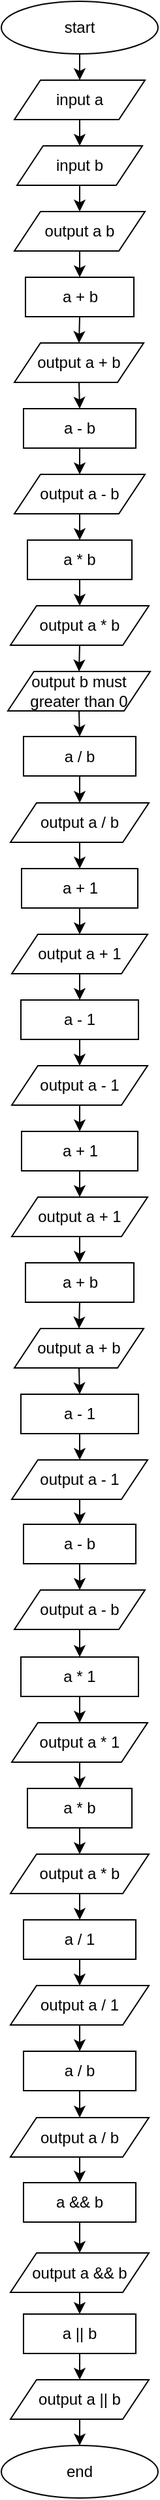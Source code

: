 <mxfile version="24.8.6">
  <diagram name="หน้า-1" id="ege9BfNgvFnYgofZR1U3">
    <mxGraphModel dx="1050" dy="530" grid="1" gridSize="10" guides="1" tooltips="1" connect="1" arrows="1" fold="1" page="1" pageScale="1" pageWidth="827" pageHeight="1169" math="0" shadow="0">
      <root>
        <mxCell id="0" />
        <mxCell id="1" parent="0" />
        <mxCell id="91UHBMwtn5Rns8a0Lb2g-41" style="edgeStyle=orthogonalEdgeStyle;rounded=0;orthogonalLoop=1;jettySize=auto;html=1;exitX=0.5;exitY=1;exitDx=0;exitDy=0;entryX=0.5;entryY=0;entryDx=0;entryDy=0;" edge="1" parent="1" source="91UHBMwtn5Rns8a0Lb2g-1" target="91UHBMwtn5Rns8a0Lb2g-2">
          <mxGeometry relative="1" as="geometry" />
        </mxCell>
        <mxCell id="91UHBMwtn5Rns8a0Lb2g-1" value="start" style="ellipse;whiteSpace=wrap;html=1;" vertex="1" parent="1">
          <mxGeometry x="354" y="10" width="120" height="40" as="geometry" />
        </mxCell>
        <mxCell id="91UHBMwtn5Rns8a0Lb2g-42" style="edgeStyle=orthogonalEdgeStyle;rounded=0;orthogonalLoop=1;jettySize=auto;html=1;exitX=0.5;exitY=1;exitDx=0;exitDy=0;entryX=0.5;entryY=0;entryDx=0;entryDy=0;" edge="1" parent="1" source="91UHBMwtn5Rns8a0Lb2g-2" target="91UHBMwtn5Rns8a0Lb2g-3">
          <mxGeometry relative="1" as="geometry" />
        </mxCell>
        <mxCell id="91UHBMwtn5Rns8a0Lb2g-2" value="input a" style="shape=parallelogram;perimeter=parallelogramPerimeter;whiteSpace=wrap;html=1;fixedSize=1;" vertex="1" parent="1">
          <mxGeometry x="364" y="70" width="100" height="30" as="geometry" />
        </mxCell>
        <mxCell id="91UHBMwtn5Rns8a0Lb2g-43" style="edgeStyle=orthogonalEdgeStyle;rounded=0;orthogonalLoop=1;jettySize=auto;html=1;exitX=0.5;exitY=1;exitDx=0;exitDy=0;entryX=0.5;entryY=0;entryDx=0;entryDy=0;" edge="1" parent="1" source="91UHBMwtn5Rns8a0Lb2g-3" target="91UHBMwtn5Rns8a0Lb2g-9">
          <mxGeometry relative="1" as="geometry" />
        </mxCell>
        <mxCell id="91UHBMwtn5Rns8a0Lb2g-3" value="input b" style="shape=parallelogram;perimeter=parallelogramPerimeter;whiteSpace=wrap;html=1;fixedSize=1;" vertex="1" parent="1">
          <mxGeometry x="366" y="120" width="96" height="30" as="geometry" />
        </mxCell>
        <mxCell id="91UHBMwtn5Rns8a0Lb2g-45" style="edgeStyle=orthogonalEdgeStyle;rounded=0;orthogonalLoop=1;jettySize=auto;html=1;exitX=0.5;exitY=1;exitDx=0;exitDy=0;entryX=0.5;entryY=0;entryDx=0;entryDy=0;" edge="1" parent="1" source="91UHBMwtn5Rns8a0Lb2g-4" target="91UHBMwtn5Rns8a0Lb2g-7">
          <mxGeometry relative="1" as="geometry" />
        </mxCell>
        <mxCell id="91UHBMwtn5Rns8a0Lb2g-4" value="a + b" style="rounded=0;whiteSpace=wrap;html=1;" vertex="1" parent="1">
          <mxGeometry x="372.5" y="220" width="83" height="30" as="geometry" />
        </mxCell>
        <mxCell id="91UHBMwtn5Rns8a0Lb2g-47" style="edgeStyle=orthogonalEdgeStyle;rounded=0;orthogonalLoop=1;jettySize=auto;html=1;exitX=0.5;exitY=1;exitDx=0;exitDy=0;entryX=0.5;entryY=0;entryDx=0;entryDy=0;" edge="1" parent="1" source="91UHBMwtn5Rns8a0Lb2g-5" target="91UHBMwtn5Rns8a0Lb2g-8">
          <mxGeometry relative="1" as="geometry" />
        </mxCell>
        <mxCell id="91UHBMwtn5Rns8a0Lb2g-5" value="a - b" style="rounded=0;whiteSpace=wrap;html=1;" vertex="1" parent="1">
          <mxGeometry x="371" y="320" width="86" height="30" as="geometry" />
        </mxCell>
        <mxCell id="91UHBMwtn5Rns8a0Lb2g-46" style="edgeStyle=orthogonalEdgeStyle;rounded=0;orthogonalLoop=1;jettySize=auto;html=1;exitX=0.5;exitY=1;exitDx=0;exitDy=0;entryX=0.5;entryY=0;entryDx=0;entryDy=0;" edge="1" parent="1" source="91UHBMwtn5Rns8a0Lb2g-7" target="91UHBMwtn5Rns8a0Lb2g-5">
          <mxGeometry relative="1" as="geometry" />
        </mxCell>
        <mxCell id="91UHBMwtn5Rns8a0Lb2g-7" value="output a + b" style="shape=parallelogram;perimeter=parallelogramPerimeter;whiteSpace=wrap;html=1;fixedSize=1;" vertex="1" parent="1">
          <mxGeometry x="364" y="270" width="99" height="30" as="geometry" />
        </mxCell>
        <mxCell id="91UHBMwtn5Rns8a0Lb2g-48" style="edgeStyle=orthogonalEdgeStyle;rounded=0;orthogonalLoop=1;jettySize=auto;html=1;exitX=0.5;exitY=1;exitDx=0;exitDy=0;entryX=0.5;entryY=0;entryDx=0;entryDy=0;" edge="1" parent="1" source="91UHBMwtn5Rns8a0Lb2g-8" target="91UHBMwtn5Rns8a0Lb2g-10">
          <mxGeometry relative="1" as="geometry" />
        </mxCell>
        <mxCell id="91UHBMwtn5Rns8a0Lb2g-8" value="output a - b" style="shape=parallelogram;perimeter=parallelogramPerimeter;whiteSpace=wrap;html=1;fixedSize=1;" vertex="1" parent="1">
          <mxGeometry x="364" y="370" width="100" height="30" as="geometry" />
        </mxCell>
        <mxCell id="91UHBMwtn5Rns8a0Lb2g-44" style="edgeStyle=orthogonalEdgeStyle;rounded=0;orthogonalLoop=1;jettySize=auto;html=1;exitX=0.5;exitY=1;exitDx=0;exitDy=0;entryX=0.5;entryY=0;entryDx=0;entryDy=0;" edge="1" parent="1" source="91UHBMwtn5Rns8a0Lb2g-9" target="91UHBMwtn5Rns8a0Lb2g-4">
          <mxGeometry relative="1" as="geometry" />
        </mxCell>
        <mxCell id="91UHBMwtn5Rns8a0Lb2g-9" value="output a b" style="shape=parallelogram;perimeter=parallelogramPerimeter;whiteSpace=wrap;html=1;fixedSize=1;" vertex="1" parent="1">
          <mxGeometry x="364" y="170" width="100" height="30" as="geometry" />
        </mxCell>
        <mxCell id="91UHBMwtn5Rns8a0Lb2g-49" style="edgeStyle=orthogonalEdgeStyle;rounded=0;orthogonalLoop=1;jettySize=auto;html=1;exitX=0.5;exitY=1;exitDx=0;exitDy=0;entryX=0.5;entryY=0;entryDx=0;entryDy=0;" edge="1" parent="1" source="91UHBMwtn5Rns8a0Lb2g-10" target="91UHBMwtn5Rns8a0Lb2g-11">
          <mxGeometry relative="1" as="geometry" />
        </mxCell>
        <mxCell id="91UHBMwtn5Rns8a0Lb2g-10" value="a * b" style="rounded=0;whiteSpace=wrap;html=1;" vertex="1" parent="1">
          <mxGeometry x="374" y="420" width="80" height="30" as="geometry" />
        </mxCell>
        <mxCell id="91UHBMwtn5Rns8a0Lb2g-50" style="edgeStyle=orthogonalEdgeStyle;rounded=0;orthogonalLoop=1;jettySize=auto;html=1;exitX=0.5;exitY=1;exitDx=0;exitDy=0;entryX=0.5;entryY=0;entryDx=0;entryDy=0;" edge="1" parent="1" source="91UHBMwtn5Rns8a0Lb2g-11" target="91UHBMwtn5Rns8a0Lb2g-12">
          <mxGeometry relative="1" as="geometry" />
        </mxCell>
        <mxCell id="91UHBMwtn5Rns8a0Lb2g-11" value="output a * b" style="shape=parallelogram;perimeter=parallelogramPerimeter;whiteSpace=wrap;html=1;fixedSize=1;" vertex="1" parent="1">
          <mxGeometry x="361" y="470" width="106" height="30" as="geometry" />
        </mxCell>
        <mxCell id="91UHBMwtn5Rns8a0Lb2g-52" style="edgeStyle=orthogonalEdgeStyle;rounded=0;orthogonalLoop=1;jettySize=auto;html=1;exitX=0.5;exitY=1;exitDx=0;exitDy=0;entryX=0.5;entryY=0;entryDx=0;entryDy=0;" edge="1" parent="1" source="91UHBMwtn5Rns8a0Lb2g-12" target="91UHBMwtn5Rns8a0Lb2g-13">
          <mxGeometry relative="1" as="geometry" />
        </mxCell>
        <mxCell id="91UHBMwtn5Rns8a0Lb2g-12" value="output b must greater than 0" style="shape=parallelogram;perimeter=parallelogramPerimeter;whiteSpace=wrap;html=1;fixedSize=1;" vertex="1" parent="1">
          <mxGeometry x="359" y="520" width="109" height="30" as="geometry" />
        </mxCell>
        <mxCell id="91UHBMwtn5Rns8a0Lb2g-53" style="edgeStyle=orthogonalEdgeStyle;rounded=0;orthogonalLoop=1;jettySize=auto;html=1;exitX=0.5;exitY=1;exitDx=0;exitDy=0;entryX=0.5;entryY=0;entryDx=0;entryDy=0;" edge="1" parent="1" source="91UHBMwtn5Rns8a0Lb2g-13" target="91UHBMwtn5Rns8a0Lb2g-14">
          <mxGeometry relative="1" as="geometry" />
        </mxCell>
        <mxCell id="91UHBMwtn5Rns8a0Lb2g-13" value="a / b" style="rounded=0;whiteSpace=wrap;html=1;" vertex="1" parent="1">
          <mxGeometry x="371" y="569.5" width="86" height="30" as="geometry" />
        </mxCell>
        <mxCell id="91UHBMwtn5Rns8a0Lb2g-54" style="edgeStyle=orthogonalEdgeStyle;rounded=0;orthogonalLoop=1;jettySize=auto;html=1;exitX=0.5;exitY=1;exitDx=0;exitDy=0;entryX=0.5;entryY=0;entryDx=0;entryDy=0;" edge="1" parent="1" source="91UHBMwtn5Rns8a0Lb2g-14" target="91UHBMwtn5Rns8a0Lb2g-15">
          <mxGeometry relative="1" as="geometry" />
        </mxCell>
        <mxCell id="91UHBMwtn5Rns8a0Lb2g-14" value="output a / b" style="shape=parallelogram;perimeter=parallelogramPerimeter;whiteSpace=wrap;html=1;fixedSize=1;" vertex="1" parent="1">
          <mxGeometry x="361" y="620" width="106" height="30" as="geometry" />
        </mxCell>
        <mxCell id="91UHBMwtn5Rns8a0Lb2g-55" style="edgeStyle=orthogonalEdgeStyle;rounded=0;orthogonalLoop=1;jettySize=auto;html=1;exitX=0.5;exitY=1;exitDx=0;exitDy=0;entryX=0.5;entryY=0;entryDx=0;entryDy=0;" edge="1" parent="1" source="91UHBMwtn5Rns8a0Lb2g-15" target="91UHBMwtn5Rns8a0Lb2g-16">
          <mxGeometry relative="1" as="geometry" />
        </mxCell>
        <mxCell id="91UHBMwtn5Rns8a0Lb2g-15" value="a + 1" style="rounded=0;whiteSpace=wrap;html=1;" vertex="1" parent="1">
          <mxGeometry x="369.5" y="670" width="89" height="30" as="geometry" />
        </mxCell>
        <mxCell id="91UHBMwtn5Rns8a0Lb2g-56" style="edgeStyle=orthogonalEdgeStyle;rounded=0;orthogonalLoop=1;jettySize=auto;html=1;exitX=0.5;exitY=1;exitDx=0;exitDy=0;entryX=0.5;entryY=0;entryDx=0;entryDy=0;" edge="1" parent="1" source="91UHBMwtn5Rns8a0Lb2g-16" target="91UHBMwtn5Rns8a0Lb2g-17">
          <mxGeometry relative="1" as="geometry" />
        </mxCell>
        <mxCell id="91UHBMwtn5Rns8a0Lb2g-16" value="output a + 1" style="shape=parallelogram;perimeter=parallelogramPerimeter;whiteSpace=wrap;html=1;fixedSize=1;" vertex="1" parent="1">
          <mxGeometry x="362" y="720" width="104" height="30" as="geometry" />
        </mxCell>
        <mxCell id="91UHBMwtn5Rns8a0Lb2g-57" style="edgeStyle=orthogonalEdgeStyle;rounded=0;orthogonalLoop=1;jettySize=auto;html=1;exitX=0.5;exitY=1;exitDx=0;exitDy=0;entryX=0.5;entryY=0;entryDx=0;entryDy=0;" edge="1" parent="1" source="91UHBMwtn5Rns8a0Lb2g-17" target="91UHBMwtn5Rns8a0Lb2g-18">
          <mxGeometry relative="1" as="geometry" />
        </mxCell>
        <mxCell id="91UHBMwtn5Rns8a0Lb2g-17" value="a - 1" style="rounded=0;whiteSpace=wrap;html=1;" vertex="1" parent="1">
          <mxGeometry x="369" y="770" width="90" height="30" as="geometry" />
        </mxCell>
        <mxCell id="91UHBMwtn5Rns8a0Lb2g-58" style="edgeStyle=orthogonalEdgeStyle;rounded=0;orthogonalLoop=1;jettySize=auto;html=1;exitX=0.5;exitY=1;exitDx=0;exitDy=0;entryX=0.5;entryY=0;entryDx=0;entryDy=0;" edge="1" parent="1" source="91UHBMwtn5Rns8a0Lb2g-18" target="91UHBMwtn5Rns8a0Lb2g-19">
          <mxGeometry relative="1" as="geometry" />
        </mxCell>
        <mxCell id="91UHBMwtn5Rns8a0Lb2g-18" value="output a - 1" style="shape=parallelogram;perimeter=parallelogramPerimeter;whiteSpace=wrap;html=1;fixedSize=1;" vertex="1" parent="1">
          <mxGeometry x="362" y="820" width="104" height="30" as="geometry" />
        </mxCell>
        <mxCell id="91UHBMwtn5Rns8a0Lb2g-59" style="edgeStyle=orthogonalEdgeStyle;rounded=0;orthogonalLoop=1;jettySize=auto;html=1;exitX=0.5;exitY=1;exitDx=0;exitDy=0;entryX=0.5;entryY=0;entryDx=0;entryDy=0;" edge="1" parent="1" source="91UHBMwtn5Rns8a0Lb2g-19" target="91UHBMwtn5Rns8a0Lb2g-20">
          <mxGeometry relative="1" as="geometry" />
        </mxCell>
        <mxCell id="91UHBMwtn5Rns8a0Lb2g-19" value="a + 1" style="rounded=0;whiteSpace=wrap;html=1;" vertex="1" parent="1">
          <mxGeometry x="369.5" y="870" width="89" height="30" as="geometry" />
        </mxCell>
        <mxCell id="91UHBMwtn5Rns8a0Lb2g-60" style="edgeStyle=orthogonalEdgeStyle;rounded=0;orthogonalLoop=1;jettySize=auto;html=1;exitX=0.5;exitY=1;exitDx=0;exitDy=0;entryX=0.5;entryY=0;entryDx=0;entryDy=0;" edge="1" parent="1" source="91UHBMwtn5Rns8a0Lb2g-20" target="91UHBMwtn5Rns8a0Lb2g-22">
          <mxGeometry relative="1" as="geometry" />
        </mxCell>
        <mxCell id="91UHBMwtn5Rns8a0Lb2g-20" value="output a + 1" style="shape=parallelogram;perimeter=parallelogramPerimeter;whiteSpace=wrap;html=1;fixedSize=1;" vertex="1" parent="1">
          <mxGeometry x="362" y="920" width="104" height="30" as="geometry" />
        </mxCell>
        <mxCell id="91UHBMwtn5Rns8a0Lb2g-61" style="edgeStyle=orthogonalEdgeStyle;rounded=0;orthogonalLoop=1;jettySize=auto;html=1;exitX=0.5;exitY=1;exitDx=0;exitDy=0;entryX=0.5;entryY=0;entryDx=0;entryDy=0;" edge="1" parent="1" source="91UHBMwtn5Rns8a0Lb2g-22" target="91UHBMwtn5Rns8a0Lb2g-23">
          <mxGeometry relative="1" as="geometry" />
        </mxCell>
        <mxCell id="91UHBMwtn5Rns8a0Lb2g-22" value="a + b" style="rounded=0;whiteSpace=wrap;html=1;" vertex="1" parent="1">
          <mxGeometry x="372.5" y="970" width="83" height="30" as="geometry" />
        </mxCell>
        <mxCell id="91UHBMwtn5Rns8a0Lb2g-62" style="edgeStyle=orthogonalEdgeStyle;rounded=0;orthogonalLoop=1;jettySize=auto;html=1;exitX=0.5;exitY=1;exitDx=0;exitDy=0;entryX=0.5;entryY=0;entryDx=0;entryDy=0;" edge="1" parent="1" source="91UHBMwtn5Rns8a0Lb2g-23" target="91UHBMwtn5Rns8a0Lb2g-24">
          <mxGeometry relative="1" as="geometry" />
        </mxCell>
        <mxCell id="91UHBMwtn5Rns8a0Lb2g-23" value="output a + b" style="shape=parallelogram;perimeter=parallelogramPerimeter;whiteSpace=wrap;html=1;fixedSize=1;" vertex="1" parent="1">
          <mxGeometry x="364" y="1020" width="99" height="30" as="geometry" />
        </mxCell>
        <mxCell id="91UHBMwtn5Rns8a0Lb2g-63" style="edgeStyle=orthogonalEdgeStyle;rounded=0;orthogonalLoop=1;jettySize=auto;html=1;exitX=0.5;exitY=1;exitDx=0;exitDy=0;entryX=0.5;entryY=0;entryDx=0;entryDy=0;" edge="1" parent="1" source="91UHBMwtn5Rns8a0Lb2g-24" target="91UHBMwtn5Rns8a0Lb2g-25">
          <mxGeometry relative="1" as="geometry" />
        </mxCell>
        <mxCell id="91UHBMwtn5Rns8a0Lb2g-24" value="a - 1" style="rounded=0;whiteSpace=wrap;html=1;" vertex="1" parent="1">
          <mxGeometry x="369" y="1070" width="90" height="30" as="geometry" />
        </mxCell>
        <mxCell id="91UHBMwtn5Rns8a0Lb2g-64" style="edgeStyle=orthogonalEdgeStyle;rounded=0;orthogonalLoop=1;jettySize=auto;html=1;exitX=0.5;exitY=1;exitDx=0;exitDy=0;entryX=0.5;entryY=0;entryDx=0;entryDy=0;" edge="1" parent="1" source="91UHBMwtn5Rns8a0Lb2g-25" target="91UHBMwtn5Rns8a0Lb2g-26">
          <mxGeometry relative="1" as="geometry" />
        </mxCell>
        <mxCell id="91UHBMwtn5Rns8a0Lb2g-25" value="output a - 1" style="shape=parallelogram;perimeter=parallelogramPerimeter;whiteSpace=wrap;html=1;fixedSize=1;" vertex="1" parent="1">
          <mxGeometry x="362" y="1120" width="104" height="30" as="geometry" />
        </mxCell>
        <mxCell id="91UHBMwtn5Rns8a0Lb2g-65" style="edgeStyle=orthogonalEdgeStyle;rounded=0;orthogonalLoop=1;jettySize=auto;html=1;exitX=0.5;exitY=1;exitDx=0;exitDy=0;entryX=0.5;entryY=0;entryDx=0;entryDy=0;" edge="1" parent="1" source="91UHBMwtn5Rns8a0Lb2g-26" target="91UHBMwtn5Rns8a0Lb2g-27">
          <mxGeometry relative="1" as="geometry" />
        </mxCell>
        <mxCell id="91UHBMwtn5Rns8a0Lb2g-26" value="a - b" style="rounded=0;whiteSpace=wrap;html=1;" vertex="1" parent="1">
          <mxGeometry x="371" y="1169" width="86" height="30" as="geometry" />
        </mxCell>
        <mxCell id="91UHBMwtn5Rns8a0Lb2g-66" style="edgeStyle=orthogonalEdgeStyle;rounded=0;orthogonalLoop=1;jettySize=auto;html=1;exitX=0.5;exitY=1;exitDx=0;exitDy=0;entryX=0.5;entryY=0;entryDx=0;entryDy=0;" edge="1" parent="1" source="91UHBMwtn5Rns8a0Lb2g-27" target="91UHBMwtn5Rns8a0Lb2g-28">
          <mxGeometry relative="1" as="geometry" />
        </mxCell>
        <mxCell id="91UHBMwtn5Rns8a0Lb2g-27" value="output a - b" style="shape=parallelogram;perimeter=parallelogramPerimeter;whiteSpace=wrap;html=1;fixedSize=1;" vertex="1" parent="1">
          <mxGeometry x="364" y="1219" width="100" height="30" as="geometry" />
        </mxCell>
        <mxCell id="91UHBMwtn5Rns8a0Lb2g-67" style="edgeStyle=orthogonalEdgeStyle;rounded=0;orthogonalLoop=1;jettySize=auto;html=1;exitX=0.5;exitY=1;exitDx=0;exitDy=0;entryX=0.5;entryY=0;entryDx=0;entryDy=0;" edge="1" parent="1" source="91UHBMwtn5Rns8a0Lb2g-28" target="91UHBMwtn5Rns8a0Lb2g-29">
          <mxGeometry relative="1" as="geometry" />
        </mxCell>
        <mxCell id="91UHBMwtn5Rns8a0Lb2g-28" value="a * 1" style="rounded=0;whiteSpace=wrap;html=1;" vertex="1" parent="1">
          <mxGeometry x="369" y="1270" width="90" height="30" as="geometry" />
        </mxCell>
        <mxCell id="91UHBMwtn5Rns8a0Lb2g-68" style="edgeStyle=orthogonalEdgeStyle;rounded=0;orthogonalLoop=1;jettySize=auto;html=1;exitX=0.5;exitY=1;exitDx=0;exitDy=0;entryX=0.5;entryY=0;entryDx=0;entryDy=0;" edge="1" parent="1" source="91UHBMwtn5Rns8a0Lb2g-29" target="91UHBMwtn5Rns8a0Lb2g-30">
          <mxGeometry relative="1" as="geometry" />
        </mxCell>
        <mxCell id="91UHBMwtn5Rns8a0Lb2g-29" value="output a * 1" style="shape=parallelogram;perimeter=parallelogramPerimeter;whiteSpace=wrap;html=1;fixedSize=1;" vertex="1" parent="1">
          <mxGeometry x="362" y="1320" width="104" height="30" as="geometry" />
        </mxCell>
        <mxCell id="91UHBMwtn5Rns8a0Lb2g-69" style="edgeStyle=orthogonalEdgeStyle;rounded=0;orthogonalLoop=1;jettySize=auto;html=1;exitX=0.5;exitY=1;exitDx=0;exitDy=0;entryX=0.5;entryY=0;entryDx=0;entryDy=0;" edge="1" parent="1" source="91UHBMwtn5Rns8a0Lb2g-30" target="91UHBMwtn5Rns8a0Lb2g-31">
          <mxGeometry relative="1" as="geometry" />
        </mxCell>
        <mxCell id="91UHBMwtn5Rns8a0Lb2g-30" value="a * b" style="rounded=0;whiteSpace=wrap;html=1;" vertex="1" parent="1">
          <mxGeometry x="374" y="1370" width="80" height="30" as="geometry" />
        </mxCell>
        <mxCell id="91UHBMwtn5Rns8a0Lb2g-70" style="edgeStyle=orthogonalEdgeStyle;rounded=0;orthogonalLoop=1;jettySize=auto;html=1;exitX=0.5;exitY=1;exitDx=0;exitDy=0;entryX=0.5;entryY=0;entryDx=0;entryDy=0;" edge="1" parent="1" source="91UHBMwtn5Rns8a0Lb2g-31" target="91UHBMwtn5Rns8a0Lb2g-32">
          <mxGeometry relative="1" as="geometry" />
        </mxCell>
        <mxCell id="91UHBMwtn5Rns8a0Lb2g-31" value="output a * b" style="shape=parallelogram;perimeter=parallelogramPerimeter;whiteSpace=wrap;html=1;fixedSize=1;" vertex="1" parent="1">
          <mxGeometry x="361" y="1420" width="106" height="30" as="geometry" />
        </mxCell>
        <mxCell id="91UHBMwtn5Rns8a0Lb2g-71" style="edgeStyle=orthogonalEdgeStyle;rounded=0;orthogonalLoop=1;jettySize=auto;html=1;exitX=0.5;exitY=1;exitDx=0;exitDy=0;entryX=0.5;entryY=0;entryDx=0;entryDy=0;" edge="1" parent="1" source="91UHBMwtn5Rns8a0Lb2g-32" target="91UHBMwtn5Rns8a0Lb2g-33">
          <mxGeometry relative="1" as="geometry" />
        </mxCell>
        <mxCell id="91UHBMwtn5Rns8a0Lb2g-32" value="a / 1" style="rounded=0;whiteSpace=wrap;html=1;" vertex="1" parent="1">
          <mxGeometry x="371" y="1470" width="86" height="30" as="geometry" />
        </mxCell>
        <mxCell id="91UHBMwtn5Rns8a0Lb2g-72" style="edgeStyle=orthogonalEdgeStyle;rounded=0;orthogonalLoop=1;jettySize=auto;html=1;exitX=0.5;exitY=1;exitDx=0;exitDy=0;entryX=0.5;entryY=0;entryDx=0;entryDy=0;" edge="1" parent="1" source="91UHBMwtn5Rns8a0Lb2g-33" target="91UHBMwtn5Rns8a0Lb2g-34">
          <mxGeometry relative="1" as="geometry" />
        </mxCell>
        <mxCell id="91UHBMwtn5Rns8a0Lb2g-33" value="output a / 1" style="shape=parallelogram;perimeter=parallelogramPerimeter;whiteSpace=wrap;html=1;fixedSize=1;" vertex="1" parent="1">
          <mxGeometry x="361" y="1520" width="106" height="30" as="geometry" />
        </mxCell>
        <mxCell id="91UHBMwtn5Rns8a0Lb2g-75" style="edgeStyle=orthogonalEdgeStyle;rounded=0;orthogonalLoop=1;jettySize=auto;html=1;exitX=0.5;exitY=1;exitDx=0;exitDy=0;entryX=0.5;entryY=0;entryDx=0;entryDy=0;" edge="1" parent="1" source="91UHBMwtn5Rns8a0Lb2g-34" target="91UHBMwtn5Rns8a0Lb2g-35">
          <mxGeometry relative="1" as="geometry" />
        </mxCell>
        <mxCell id="91UHBMwtn5Rns8a0Lb2g-34" value="a / b" style="rounded=0;whiteSpace=wrap;html=1;" vertex="1" parent="1">
          <mxGeometry x="371" y="1570" width="86" height="30" as="geometry" />
        </mxCell>
        <mxCell id="91UHBMwtn5Rns8a0Lb2g-76" style="edgeStyle=orthogonalEdgeStyle;rounded=0;orthogonalLoop=1;jettySize=auto;html=1;exitX=0.5;exitY=1;exitDx=0;exitDy=0;entryX=0.5;entryY=0;entryDx=0;entryDy=0;" edge="1" parent="1" source="91UHBMwtn5Rns8a0Lb2g-35" target="91UHBMwtn5Rns8a0Lb2g-36">
          <mxGeometry relative="1" as="geometry" />
        </mxCell>
        <mxCell id="91UHBMwtn5Rns8a0Lb2g-35" value="output a / b" style="shape=parallelogram;perimeter=parallelogramPerimeter;whiteSpace=wrap;html=1;fixedSize=1;" vertex="1" parent="1">
          <mxGeometry x="361" y="1620.5" width="106" height="30" as="geometry" />
        </mxCell>
        <mxCell id="91UHBMwtn5Rns8a0Lb2g-77" style="edgeStyle=orthogonalEdgeStyle;rounded=0;orthogonalLoop=1;jettySize=auto;html=1;exitX=0.5;exitY=1;exitDx=0;exitDy=0;entryX=0.5;entryY=0;entryDx=0;entryDy=0;" edge="1" parent="1" source="91UHBMwtn5Rns8a0Lb2g-36" target="91UHBMwtn5Rns8a0Lb2g-37">
          <mxGeometry relative="1" as="geometry" />
        </mxCell>
        <mxCell id="91UHBMwtn5Rns8a0Lb2g-36" value="a &amp;amp;&amp;amp; b" style="rounded=0;whiteSpace=wrap;html=1;" vertex="1" parent="1">
          <mxGeometry x="371" y="1670" width="86" height="30" as="geometry" />
        </mxCell>
        <mxCell id="91UHBMwtn5Rns8a0Lb2g-78" style="edgeStyle=orthogonalEdgeStyle;rounded=0;orthogonalLoop=1;jettySize=auto;html=1;exitX=0.5;exitY=1;exitDx=0;exitDy=0;entryX=0.5;entryY=0;entryDx=0;entryDy=0;" edge="1" parent="1" source="91UHBMwtn5Rns8a0Lb2g-37" target="91UHBMwtn5Rns8a0Lb2g-38">
          <mxGeometry relative="1" as="geometry" />
        </mxCell>
        <mxCell id="91UHBMwtn5Rns8a0Lb2g-37" value="output a &amp;amp;&amp;amp; b" style="shape=parallelogram;perimeter=parallelogramPerimeter;whiteSpace=wrap;html=1;fixedSize=1;" vertex="1" parent="1">
          <mxGeometry x="361" y="1723.5" width="106" height="30" as="geometry" />
        </mxCell>
        <mxCell id="91UHBMwtn5Rns8a0Lb2g-79" style="edgeStyle=orthogonalEdgeStyle;rounded=0;orthogonalLoop=1;jettySize=auto;html=1;exitX=0.5;exitY=1;exitDx=0;exitDy=0;entryX=0.5;entryY=0;entryDx=0;entryDy=0;" edge="1" parent="1" source="91UHBMwtn5Rns8a0Lb2g-38" target="91UHBMwtn5Rns8a0Lb2g-39">
          <mxGeometry relative="1" as="geometry" />
        </mxCell>
        <mxCell id="91UHBMwtn5Rns8a0Lb2g-38" value="a || b" style="rounded=0;whiteSpace=wrap;html=1;" vertex="1" parent="1">
          <mxGeometry x="371" y="1770" width="86" height="30" as="geometry" />
        </mxCell>
        <mxCell id="91UHBMwtn5Rns8a0Lb2g-80" style="edgeStyle=orthogonalEdgeStyle;rounded=0;orthogonalLoop=1;jettySize=auto;html=1;exitX=0.5;exitY=1;exitDx=0;exitDy=0;entryX=0.5;entryY=0;entryDx=0;entryDy=0;" edge="1" parent="1" source="91UHBMwtn5Rns8a0Lb2g-39" target="91UHBMwtn5Rns8a0Lb2g-40">
          <mxGeometry relative="1" as="geometry" />
        </mxCell>
        <mxCell id="91UHBMwtn5Rns8a0Lb2g-39" value="output a || b" style="shape=parallelogram;perimeter=parallelogramPerimeter;whiteSpace=wrap;html=1;fixedSize=1;" vertex="1" parent="1">
          <mxGeometry x="361" y="1820" width="106" height="30" as="geometry" />
        </mxCell>
        <mxCell id="91UHBMwtn5Rns8a0Lb2g-40" value="end" style="ellipse;whiteSpace=wrap;html=1;" vertex="1" parent="1">
          <mxGeometry x="354" y="1870" width="120" height="40" as="geometry" />
        </mxCell>
      </root>
    </mxGraphModel>
  </diagram>
</mxfile>
